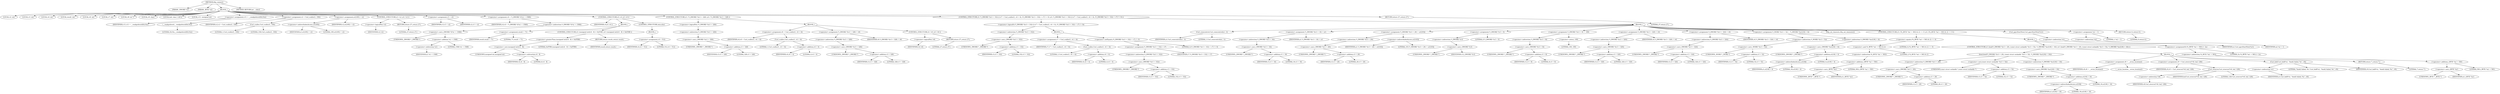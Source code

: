 digraph tftp_connect {  
"1000111" [label = "(METHOD,tftp_connect)" ]
"1000112" [label = "(PARAM,_DWORD *a1)" ]
"1000113" [label = "(PARAM,_BYTE *a2)" ]
"1000114" [label = "(BLOCK,,)" ]
"1000115" [label = "(LOCAL,v2: int)" ]
"1000116" [label = "(LOCAL,v3: int)" ]
"1000117" [label = "(LOCAL,v4: int)" ]
"1000118" [label = "(LOCAL,result: int)" ]
"1000119" [label = "(LOCAL,v6: int)" ]
"1000120" [label = "(LOCAL,v7: int)" ]
"1000121" [label = "(LOCAL,v8: int *)" ]
"1000122" [label = "(LOCAL,v9: char)" ]
"1000123" [label = "(LOCAL,buf: char [ 128 ])" ]
"1000124" [label = "(LOCAL,v11: unsigned int)" ]
"1000125" [label = "(<operator>.assignment,v11 = __readgsdword(0x14u))" ]
"1000126" [label = "(IDENTIFIER,v11,v11 = __readgsdword(0x14u))" ]
"1000127" [label = "(__readgsdword,__readgsdword(0x14u))" ]
"1000128" [label = "(LITERAL,0x14u,__readgsdword(0x14u))" ]
"1000129" [label = "(<operator>.assignment,v2 = Curl_ccalloc(1, 336))" ]
"1000130" [label = "(IDENTIFIER,v2,v2 = Curl_ccalloc(1, 336))" ]
"1000131" [label = "(Curl_ccalloc,Curl_ccalloc(1, 336))" ]
"1000132" [label = "(LITERAL,1,Curl_ccalloc(1, 336))" ]
"1000133" [label = "(LITERAL,336,Curl_ccalloc(1, 336))" ]
"1000134" [label = "(<operator>.assignment,a1[185] = v2)" ]
"1000135" [label = "(<operator>.indirectIndexAccess,a1[185])" ]
"1000136" [label = "(IDENTIFIER,a1,a1[185] = v2)" ]
"1000137" [label = "(LITERAL,185,a1[185] = v2)" ]
"1000138" [label = "(IDENTIFIER,v2,a1[185] = v2)" ]
"1000139" [label = "(CONTROL_STRUCTURE,if ( !v2 ),if ( !v2 ))" ]
"1000140" [label = "(<operator>.logicalNot,!v2)" ]
"1000141" [label = "(IDENTIFIER,v2,!v2)" ]
"1000142" [label = "(RETURN,return 27;,return 27;)" ]
"1000143" [label = "(LITERAL,27,return 27;)" ]
"1000144" [label = "(<operator>.assignment,v3 = v2)" ]
"1000145" [label = "(IDENTIFIER,v3,v3 = v2)" ]
"1000146" [label = "(IDENTIFIER,v2,v3 = v2)" ]
"1000147" [label = "(<operator>.assignment,v4 = *(_DWORD *)(*a1 + 1568))" ]
"1000148" [label = "(IDENTIFIER,v4,v4 = *(_DWORD *)(*a1 + 1568))" ]
"1000149" [label = "(<operator>.indirection,*(_DWORD *)(*a1 + 1568))" ]
"1000150" [label = "(<operator>.cast,(_DWORD *)(*a1 + 1568))" ]
"1000151" [label = "(UNKNOWN,_DWORD *,_DWORD *)" ]
"1000152" [label = "(<operator>.addition,*a1 + 1568)" ]
"1000153" [label = "(<operator>.indirection,*a1)" ]
"1000154" [label = "(IDENTIFIER,a1,*a1 + 1568)" ]
"1000155" [label = "(LITERAL,1568,*a1 + 1568)" ]
"1000156" [label = "(CONTROL_STRUCTURE,if ( v4 ),if ( v4 ))" ]
"1000157" [label = "(IDENTIFIER,v4,if ( v4 ))" ]
"1000158" [label = "(BLOCK,,)" ]
"1000159" [label = "(<operator>.assignment,result = 71)" ]
"1000160" [label = "(IDENTIFIER,result,result = 71)" ]
"1000161" [label = "(LITERAL,71,result = 71)" ]
"1000162" [label = "(CONTROL_STRUCTURE,if ( (unsigned int)(v4 - 8) > 0xFFB0 ),if ( (unsigned int)(v4 - 8) > 0xFFB0 ))" ]
"1000163" [label = "(<operator>.greaterThan,(unsigned int)(v4 - 8) > 0xFFB0)" ]
"1000164" [label = "(<operator>.cast,(unsigned int)(v4 - 8))" ]
"1000165" [label = "(UNKNOWN,unsigned int,unsigned int)" ]
"1000166" [label = "(<operator>.subtraction,v4 - 8)" ]
"1000167" [label = "(IDENTIFIER,v4,v4 - 8)" ]
"1000168" [label = "(LITERAL,8,v4 - 8)" ]
"1000169" [label = "(LITERAL,0xFFB0,(unsigned int)(v4 - 8) > 0xFFB0)" ]
"1000170" [label = "(RETURN,return result;,return result;)" ]
"1000171" [label = "(IDENTIFIER,result,return result;)" ]
"1000172" [label = "(CONTROL_STRUCTURE,else,else)" ]
"1000173" [label = "(BLOCK,,)" ]
"1000174" [label = "(<operator>.assignment,v4 = 512)" ]
"1000175" [label = "(IDENTIFIER,v4,v4 = 512)" ]
"1000176" [label = "(LITERAL,512,v4 = 512)" ]
"1000177" [label = "(CONTROL_STRUCTURE,if ( !*(_DWORD *)(v3 + 328) ),if ( !*(_DWORD *)(v3 + 328) ))" ]
"1000178" [label = "(<operator>.logicalNot,!*(_DWORD *)(v3 + 328))" ]
"1000179" [label = "(<operator>.indirection,*(_DWORD *)(v3 + 328))" ]
"1000180" [label = "(<operator>.cast,(_DWORD *)(v3 + 328))" ]
"1000181" [label = "(UNKNOWN,_DWORD *,_DWORD *)" ]
"1000182" [label = "(<operator>.addition,v3 + 328)" ]
"1000183" [label = "(IDENTIFIER,v3,v3 + 328)" ]
"1000184" [label = "(LITERAL,328,v3 + 328)" ]
"1000185" [label = "(BLOCK,,)" ]
"1000186" [label = "(<operator>.assignment,v6 = Curl_ccalloc(1, v4 + 4))" ]
"1000187" [label = "(IDENTIFIER,v6,v6 = Curl_ccalloc(1, v4 + 4))" ]
"1000188" [label = "(Curl_ccalloc,Curl_ccalloc(1, v4 + 4))" ]
"1000189" [label = "(LITERAL,1,Curl_ccalloc(1, v4 + 4))" ]
"1000190" [label = "(<operator>.addition,v4 + 4)" ]
"1000191" [label = "(IDENTIFIER,v4,v4 + 4)" ]
"1000192" [label = "(LITERAL,4,v4 + 4)" ]
"1000193" [label = "(<operator>.assignment,*(_DWORD *)(v3 + 328) = v6)" ]
"1000194" [label = "(<operator>.indirection,*(_DWORD *)(v3 + 328))" ]
"1000195" [label = "(<operator>.cast,(_DWORD *)(v3 + 328))" ]
"1000196" [label = "(UNKNOWN,_DWORD *,_DWORD *)" ]
"1000197" [label = "(<operator>.addition,v3 + 328)" ]
"1000198" [label = "(IDENTIFIER,v3,v3 + 328)" ]
"1000199" [label = "(LITERAL,328,v3 + 328)" ]
"1000200" [label = "(IDENTIFIER,v6,*(_DWORD *)(v3 + 328) = v6)" ]
"1000201" [label = "(CONTROL_STRUCTURE,if ( !v6 ),if ( !v6 ))" ]
"1000202" [label = "(<operator>.logicalNot,!v6)" ]
"1000203" [label = "(IDENTIFIER,v6,!v6)" ]
"1000204" [label = "(RETURN,return 27;,return 27;)" ]
"1000205" [label = "(LITERAL,27,return 27;)" ]
"1000206" [label = "(CONTROL_STRUCTURE,if ( *(_DWORD *)(v3 + 332) || (v7 = Curl_ccalloc(1, v4 + 4), (*(_DWORD *)(v3 + 332) = v7) != 0) ),if ( *(_DWORD *)(v3 + 332) || (v7 = Curl_ccalloc(1, v4 + 4), (*(_DWORD *)(v3 + 332) = v7) != 0) ))" ]
"1000207" [label = "(<operator>.logicalOr,*(_DWORD *)(v3 + 332) || (v7 = Curl_ccalloc(1, v4 + 4), (*(_DWORD *)(v3 + 332) = v7) != 0))" ]
"1000208" [label = "(<operator>.indirection,*(_DWORD *)(v3 + 332))" ]
"1000209" [label = "(<operator>.cast,(_DWORD *)(v3 + 332))" ]
"1000210" [label = "(UNKNOWN,_DWORD *,_DWORD *)" ]
"1000211" [label = "(<operator>.addition,v3 + 332)" ]
"1000212" [label = "(IDENTIFIER,v3,v3 + 332)" ]
"1000213" [label = "(LITERAL,332,v3 + 332)" ]
"1000214" [label = "(BLOCK,,)" ]
"1000215" [label = "(<operator>.assignment,v7 = Curl_ccalloc(1, v4 + 4))" ]
"1000216" [label = "(IDENTIFIER,v7,v7 = Curl_ccalloc(1, v4 + 4))" ]
"1000217" [label = "(Curl_ccalloc,Curl_ccalloc(1, v4 + 4))" ]
"1000218" [label = "(LITERAL,1,Curl_ccalloc(1, v4 + 4))" ]
"1000219" [label = "(<operator>.addition,v4 + 4)" ]
"1000220" [label = "(IDENTIFIER,v4,v4 + 4)" ]
"1000221" [label = "(LITERAL,4,v4 + 4)" ]
"1000222" [label = "(<operator>.notEquals,(*(_DWORD *)(v3 + 332) = v7) != 0)" ]
"1000223" [label = "(<operator>.assignment,*(_DWORD *)(v3 + 332) = v7)" ]
"1000224" [label = "(<operator>.indirection,*(_DWORD *)(v3 + 332))" ]
"1000225" [label = "(<operator>.cast,(_DWORD *)(v3 + 332))" ]
"1000226" [label = "(UNKNOWN,_DWORD *,_DWORD *)" ]
"1000227" [label = "(<operator>.addition,v3 + 332)" ]
"1000228" [label = "(IDENTIFIER,v3,v3 + 332)" ]
"1000229" [label = "(LITERAL,332,v3 + 332)" ]
"1000230" [label = "(IDENTIFIER,v7,*(_DWORD *)(v3 + 332) = v7)" ]
"1000231" [label = "(LITERAL,0,(*(_DWORD *)(v3 + 332) = v7) != 0)" ]
"1000232" [label = "(BLOCK,,)" ]
"1000233" [label = "(Curl_conncontrol,Curl_conncontrol(a1, 1))" ]
"1000234" [label = "(IDENTIFIER,a1,Curl_conncontrol(a1, 1))" ]
"1000235" [label = "(LITERAL,1,Curl_conncontrol(a1, 1))" ]
"1000236" [label = "(<operator>.assignment,*(_DWORD *)(v3 + 16) = a1)" ]
"1000237" [label = "(<operator>.indirection,*(_DWORD *)(v3 + 16))" ]
"1000238" [label = "(<operator>.cast,(_DWORD *)(v3 + 16))" ]
"1000239" [label = "(UNKNOWN,_DWORD *,_DWORD *)" ]
"1000240" [label = "(<operator>.addition,v3 + 16)" ]
"1000241" [label = "(IDENTIFIER,v3,v3 + 16)" ]
"1000242" [label = "(LITERAL,16,v3 + 16)" ]
"1000243" [label = "(IDENTIFIER,a1,*(_DWORD *)(v3 + 16) = a1)" ]
"1000244" [label = "(<operator>.assignment,*(_DWORD *)(v3 + 20) = a1[103])" ]
"1000245" [label = "(<operator>.indirection,*(_DWORD *)(v3 + 20))" ]
"1000246" [label = "(<operator>.cast,(_DWORD *)(v3 + 20))" ]
"1000247" [label = "(UNKNOWN,_DWORD *,_DWORD *)" ]
"1000248" [label = "(<operator>.addition,v3 + 20)" ]
"1000249" [label = "(IDENTIFIER,v3,v3 + 20)" ]
"1000250" [label = "(LITERAL,20,v3 + 20)" ]
"1000251" [label = "(<operator>.indirectIndexAccess,a1[103])" ]
"1000252" [label = "(IDENTIFIER,a1,*(_DWORD *)(v3 + 20) = a1[103])" ]
"1000253" [label = "(LITERAL,103,*(_DWORD *)(v3 + 20) = a1[103])" ]
"1000254" [label = "(<operator>.assignment,*(_DWORD *)v3 = 0)" ]
"1000255" [label = "(<operator>.indirection,*(_DWORD *)v3)" ]
"1000256" [label = "(<operator>.cast,(_DWORD *)v3)" ]
"1000257" [label = "(UNKNOWN,_DWORD *,_DWORD *)" ]
"1000258" [label = "(IDENTIFIER,v3,(_DWORD *)v3)" ]
"1000259" [label = "(LITERAL,0,*(_DWORD *)v3 = 0)" ]
"1000260" [label = "(<operator>.assignment,*(_DWORD *)(v3 + 8) = -100)" ]
"1000261" [label = "(<operator>.indirection,*(_DWORD *)(v3 + 8))" ]
"1000262" [label = "(<operator>.cast,(_DWORD *)(v3 + 8))" ]
"1000263" [label = "(UNKNOWN,_DWORD *,_DWORD *)" ]
"1000264" [label = "(<operator>.addition,v3 + 8)" ]
"1000265" [label = "(IDENTIFIER,v3,v3 + 8)" ]
"1000266" [label = "(LITERAL,8,v3 + 8)" ]
"1000267" [label = "(<operator>.minus,-100)" ]
"1000268" [label = "(LITERAL,100,-100)" ]
"1000269" [label = "(<operator>.assignment,*(_DWORD *)(v3 + 320) = v4)" ]
"1000270" [label = "(<operator>.indirection,*(_DWORD *)(v3 + 320))" ]
"1000271" [label = "(<operator>.cast,(_DWORD *)(v3 + 320))" ]
"1000272" [label = "(UNKNOWN,_DWORD *,_DWORD *)" ]
"1000273" [label = "(<operator>.addition,v3 + 320)" ]
"1000274" [label = "(IDENTIFIER,v3,v3 + 320)" ]
"1000275" [label = "(LITERAL,320,v3 + 320)" ]
"1000276" [label = "(IDENTIFIER,v4,*(_DWORD *)(v3 + 320) = v4)" ]
"1000277" [label = "(<operator>.assignment,*(_DWORD *)(v3 + 324) = v4)" ]
"1000278" [label = "(<operator>.indirection,*(_DWORD *)(v3 + 324))" ]
"1000279" [label = "(<operator>.cast,(_DWORD *)(v3 + 324))" ]
"1000280" [label = "(UNKNOWN,_DWORD *,_DWORD *)" ]
"1000281" [label = "(<operator>.addition,v3 + 324)" ]
"1000282" [label = "(IDENTIFIER,v3,v3 + 324)" ]
"1000283" [label = "(LITERAL,324,v3 + 324)" ]
"1000284" [label = "(IDENTIFIER,v4,*(_DWORD *)(v3 + 324) = v4)" ]
"1000285" [label = "(<operator>.assignment,*(_WORD *)(v3 + 52) = *(_DWORD *)(a1[18] + 4))" ]
"1000286" [label = "(<operator>.indirection,*(_WORD *)(v3 + 52))" ]
"1000287" [label = "(<operator>.cast,(_WORD *)(v3 + 52))" ]
"1000288" [label = "(UNKNOWN,_WORD *,_WORD *)" ]
"1000289" [label = "(<operator>.addition,v3 + 52)" ]
"1000290" [label = "(IDENTIFIER,v3,v3 + 52)" ]
"1000291" [label = "(LITERAL,52,v3 + 52)" ]
"1000292" [label = "(<operator>.indirection,*(_DWORD *)(a1[18] + 4))" ]
"1000293" [label = "(<operator>.cast,(_DWORD *)(a1[18] + 4))" ]
"1000294" [label = "(UNKNOWN,_DWORD *,_DWORD *)" ]
"1000295" [label = "(<operator>.addition,a1[18] + 4)" ]
"1000296" [label = "(<operator>.indirectIndexAccess,a1[18])" ]
"1000297" [label = "(IDENTIFIER,a1,a1[18] + 4)" ]
"1000298" [label = "(LITERAL,18,a1[18] + 4)" ]
"1000299" [label = "(LITERAL,4,a1[18] + 4)" ]
"1000300" [label = "(tftp_set_timeouts,tftp_set_timeouts())" ]
"1000301" [label = "(CONTROL_STRUCTURE,if ( (*((_BYTE *)a1 + 583) & 2) == 0 ),if ( (*((_BYTE *)a1 + 583) & 2) == 0 ))" ]
"1000302" [label = "(<operator>.equals,(*((_BYTE *)a1 + 583) & 2) == 0)" ]
"1000303" [label = "(<operator>.and,*((_BYTE *)a1 + 583) & 2)" ]
"1000304" [label = "(<operator>.indirection,*((_BYTE *)a1 + 583))" ]
"1000305" [label = "(<operator>.addition,(_BYTE *)a1 + 583)" ]
"1000306" [label = "(<operator>.cast,(_BYTE *)a1)" ]
"1000307" [label = "(UNKNOWN,_BYTE *,_BYTE *)" ]
"1000308" [label = "(IDENTIFIER,a1,(_BYTE *)a1)" ]
"1000309" [label = "(LITERAL,583,(_BYTE *)a1 + 583)" ]
"1000310" [label = "(LITERAL,2,*((_BYTE *)a1 + 583) & 2)" ]
"1000311" [label = "(LITERAL,0,(*((_BYTE *)a1 + 583) & 2) == 0)" ]
"1000312" [label = "(BLOCK,,)" ]
"1000313" [label = "(CONTROL_STRUCTURE,if ( bind(*(_DWORD *)(v3 + 20), (const struct sockaddr *)(v3 + 52), *(_DWORD *)(a1[18] + 16)) ),if ( bind(*(_DWORD *)(v3 + 20), (const struct sockaddr *)(v3 + 52), *(_DWORD *)(a1[18] + 16)) ))" ]
"1000314" [label = "(bind,bind(*(_DWORD *)(v3 + 20), (const struct sockaddr *)(v3 + 52), *(_DWORD *)(a1[18] + 16)))" ]
"1000315" [label = "(<operator>.indirection,*(_DWORD *)(v3 + 20))" ]
"1000316" [label = "(<operator>.cast,(_DWORD *)(v3 + 20))" ]
"1000317" [label = "(UNKNOWN,_DWORD *,_DWORD *)" ]
"1000318" [label = "(<operator>.addition,v3 + 20)" ]
"1000319" [label = "(IDENTIFIER,v3,v3 + 20)" ]
"1000320" [label = "(LITERAL,20,v3 + 20)" ]
"1000321" [label = "(<operator>.cast,(const struct sockaddr *)(v3 + 52))" ]
"1000322" [label = "(UNKNOWN,const struct sockaddr *,const struct sockaddr *)" ]
"1000323" [label = "(<operator>.addition,v3 + 52)" ]
"1000324" [label = "(IDENTIFIER,v3,v3 + 52)" ]
"1000325" [label = "(LITERAL,52,v3 + 52)" ]
"1000326" [label = "(<operator>.indirection,*(_DWORD *)(a1[18] + 16))" ]
"1000327" [label = "(<operator>.cast,(_DWORD *)(a1[18] + 16))" ]
"1000328" [label = "(UNKNOWN,_DWORD *,_DWORD *)" ]
"1000329" [label = "(<operator>.addition,a1[18] + 16)" ]
"1000330" [label = "(<operator>.indirectIndexAccess,a1[18])" ]
"1000331" [label = "(IDENTIFIER,a1,a1[18] + 16)" ]
"1000332" [label = "(LITERAL,18,a1[18] + 16)" ]
"1000333" [label = "(LITERAL,16,a1[18] + 16)" ]
"1000334" [label = "(BLOCK,,)" ]
"1000335" [label = "(<operator>.assignment,v8 = __errno_location())" ]
"1000336" [label = "(IDENTIFIER,v8,v8 = __errno_location())" ]
"1000337" [label = "(__errno_location,__errno_location())" ]
"1000338" [label = "(<operator>.assignment,v9 = Curl_strerror(*v8, buf, 128))" ]
"1000339" [label = "(IDENTIFIER,v9,v9 = Curl_strerror(*v8, buf, 128))" ]
"1000340" [label = "(Curl_strerror,Curl_strerror(*v8, buf, 128))" ]
"1000341" [label = "(<operator>.indirection,*v8)" ]
"1000342" [label = "(IDENTIFIER,v8,Curl_strerror(*v8, buf, 128))" ]
"1000343" [label = "(IDENTIFIER,buf,Curl_strerror(*v8, buf, 128))" ]
"1000344" [label = "(LITERAL,128,Curl_strerror(*v8, buf, 128))" ]
"1000345" [label = "(Curl_failf,Curl_failf(*a1, \"bind() failed; %s\", v9))" ]
"1000346" [label = "(<operator>.indirection,*a1)" ]
"1000347" [label = "(IDENTIFIER,a1,Curl_failf(*a1, \"bind() failed; %s\", v9))" ]
"1000348" [label = "(LITERAL,\"bind() failed; %s\",Curl_failf(*a1, \"bind() failed; %s\", v9))" ]
"1000349" [label = "(IDENTIFIER,v9,Curl_failf(*a1, \"bind() failed; %s\", v9))" ]
"1000350" [label = "(RETURN,return 7;,return 7;)" ]
"1000351" [label = "(LITERAL,7,return 7;)" ]
"1000352" [label = "(<operators>.assignmentOr,*((_BYTE *)a1 + 583) |= 2u)" ]
"1000353" [label = "(<operator>.indirection,*((_BYTE *)a1 + 583))" ]
"1000354" [label = "(<operator>.addition,(_BYTE *)a1 + 583)" ]
"1000355" [label = "(<operator>.cast,(_BYTE *)a1)" ]
"1000356" [label = "(UNKNOWN,_BYTE *,_BYTE *)" ]
"1000357" [label = "(IDENTIFIER,a1,(_BYTE *)a1)" ]
"1000358" [label = "(LITERAL,583,(_BYTE *)a1 + 583)" ]
"1000359" [label = "(LITERAL,2u,*((_BYTE *)a1 + 583) |= 2u)" ]
"1000360" [label = "(Curl_pgrsStartNow,Curl_pgrsStartNow(*a1))" ]
"1000361" [label = "(<operator>.indirection,*a1)" ]
"1000362" [label = "(IDENTIFIER,a1,Curl_pgrsStartNow(*a1))" ]
"1000363" [label = "(<operator>.assignment,*a2 = 1)" ]
"1000364" [label = "(<operator>.indirection,*a2)" ]
"1000365" [label = "(IDENTIFIER,a2,*a2 = 1)" ]
"1000366" [label = "(LITERAL,1,*a2 = 1)" ]
"1000367" [label = "(RETURN,return 0;,return 0;)" ]
"1000368" [label = "(LITERAL,0,return 0;)" ]
"1000369" [label = "(RETURN,return 27;,return 27;)" ]
"1000370" [label = "(LITERAL,27,return 27;)" ]
"1000371" [label = "(METHOD_RETURN,int __cdecl)" ]
  "1000111" -> "1000112" 
  "1000111" -> "1000113" 
  "1000111" -> "1000114" 
  "1000111" -> "1000371" 
  "1000114" -> "1000115" 
  "1000114" -> "1000116" 
  "1000114" -> "1000117" 
  "1000114" -> "1000118" 
  "1000114" -> "1000119" 
  "1000114" -> "1000120" 
  "1000114" -> "1000121" 
  "1000114" -> "1000122" 
  "1000114" -> "1000123" 
  "1000114" -> "1000124" 
  "1000114" -> "1000125" 
  "1000114" -> "1000129" 
  "1000114" -> "1000134" 
  "1000114" -> "1000139" 
  "1000114" -> "1000144" 
  "1000114" -> "1000147" 
  "1000114" -> "1000156" 
  "1000114" -> "1000177" 
  "1000114" -> "1000206" 
  "1000114" -> "1000369" 
  "1000125" -> "1000126" 
  "1000125" -> "1000127" 
  "1000127" -> "1000128" 
  "1000129" -> "1000130" 
  "1000129" -> "1000131" 
  "1000131" -> "1000132" 
  "1000131" -> "1000133" 
  "1000134" -> "1000135" 
  "1000134" -> "1000138" 
  "1000135" -> "1000136" 
  "1000135" -> "1000137" 
  "1000139" -> "1000140" 
  "1000139" -> "1000142" 
  "1000140" -> "1000141" 
  "1000142" -> "1000143" 
  "1000144" -> "1000145" 
  "1000144" -> "1000146" 
  "1000147" -> "1000148" 
  "1000147" -> "1000149" 
  "1000149" -> "1000150" 
  "1000150" -> "1000151" 
  "1000150" -> "1000152" 
  "1000152" -> "1000153" 
  "1000152" -> "1000155" 
  "1000153" -> "1000154" 
  "1000156" -> "1000157" 
  "1000156" -> "1000158" 
  "1000156" -> "1000172" 
  "1000158" -> "1000159" 
  "1000158" -> "1000162" 
  "1000159" -> "1000160" 
  "1000159" -> "1000161" 
  "1000162" -> "1000163" 
  "1000162" -> "1000170" 
  "1000163" -> "1000164" 
  "1000163" -> "1000169" 
  "1000164" -> "1000165" 
  "1000164" -> "1000166" 
  "1000166" -> "1000167" 
  "1000166" -> "1000168" 
  "1000170" -> "1000171" 
  "1000172" -> "1000173" 
  "1000173" -> "1000174" 
  "1000174" -> "1000175" 
  "1000174" -> "1000176" 
  "1000177" -> "1000178" 
  "1000177" -> "1000185" 
  "1000178" -> "1000179" 
  "1000179" -> "1000180" 
  "1000180" -> "1000181" 
  "1000180" -> "1000182" 
  "1000182" -> "1000183" 
  "1000182" -> "1000184" 
  "1000185" -> "1000186" 
  "1000185" -> "1000193" 
  "1000185" -> "1000201" 
  "1000186" -> "1000187" 
  "1000186" -> "1000188" 
  "1000188" -> "1000189" 
  "1000188" -> "1000190" 
  "1000190" -> "1000191" 
  "1000190" -> "1000192" 
  "1000193" -> "1000194" 
  "1000193" -> "1000200" 
  "1000194" -> "1000195" 
  "1000195" -> "1000196" 
  "1000195" -> "1000197" 
  "1000197" -> "1000198" 
  "1000197" -> "1000199" 
  "1000201" -> "1000202" 
  "1000201" -> "1000204" 
  "1000202" -> "1000203" 
  "1000204" -> "1000205" 
  "1000206" -> "1000207" 
  "1000206" -> "1000232" 
  "1000207" -> "1000208" 
  "1000207" -> "1000214" 
  "1000208" -> "1000209" 
  "1000209" -> "1000210" 
  "1000209" -> "1000211" 
  "1000211" -> "1000212" 
  "1000211" -> "1000213" 
  "1000214" -> "1000215" 
  "1000214" -> "1000222" 
  "1000215" -> "1000216" 
  "1000215" -> "1000217" 
  "1000217" -> "1000218" 
  "1000217" -> "1000219" 
  "1000219" -> "1000220" 
  "1000219" -> "1000221" 
  "1000222" -> "1000223" 
  "1000222" -> "1000231" 
  "1000223" -> "1000224" 
  "1000223" -> "1000230" 
  "1000224" -> "1000225" 
  "1000225" -> "1000226" 
  "1000225" -> "1000227" 
  "1000227" -> "1000228" 
  "1000227" -> "1000229" 
  "1000232" -> "1000233" 
  "1000232" -> "1000236" 
  "1000232" -> "1000244" 
  "1000232" -> "1000254" 
  "1000232" -> "1000260" 
  "1000232" -> "1000269" 
  "1000232" -> "1000277" 
  "1000232" -> "1000285" 
  "1000232" -> "1000300" 
  "1000232" -> "1000301" 
  "1000232" -> "1000360" 
  "1000232" -> "1000363" 
  "1000232" -> "1000367" 
  "1000233" -> "1000234" 
  "1000233" -> "1000235" 
  "1000236" -> "1000237" 
  "1000236" -> "1000243" 
  "1000237" -> "1000238" 
  "1000238" -> "1000239" 
  "1000238" -> "1000240" 
  "1000240" -> "1000241" 
  "1000240" -> "1000242" 
  "1000244" -> "1000245" 
  "1000244" -> "1000251" 
  "1000245" -> "1000246" 
  "1000246" -> "1000247" 
  "1000246" -> "1000248" 
  "1000248" -> "1000249" 
  "1000248" -> "1000250" 
  "1000251" -> "1000252" 
  "1000251" -> "1000253" 
  "1000254" -> "1000255" 
  "1000254" -> "1000259" 
  "1000255" -> "1000256" 
  "1000256" -> "1000257" 
  "1000256" -> "1000258" 
  "1000260" -> "1000261" 
  "1000260" -> "1000267" 
  "1000261" -> "1000262" 
  "1000262" -> "1000263" 
  "1000262" -> "1000264" 
  "1000264" -> "1000265" 
  "1000264" -> "1000266" 
  "1000267" -> "1000268" 
  "1000269" -> "1000270" 
  "1000269" -> "1000276" 
  "1000270" -> "1000271" 
  "1000271" -> "1000272" 
  "1000271" -> "1000273" 
  "1000273" -> "1000274" 
  "1000273" -> "1000275" 
  "1000277" -> "1000278" 
  "1000277" -> "1000284" 
  "1000278" -> "1000279" 
  "1000279" -> "1000280" 
  "1000279" -> "1000281" 
  "1000281" -> "1000282" 
  "1000281" -> "1000283" 
  "1000285" -> "1000286" 
  "1000285" -> "1000292" 
  "1000286" -> "1000287" 
  "1000287" -> "1000288" 
  "1000287" -> "1000289" 
  "1000289" -> "1000290" 
  "1000289" -> "1000291" 
  "1000292" -> "1000293" 
  "1000293" -> "1000294" 
  "1000293" -> "1000295" 
  "1000295" -> "1000296" 
  "1000295" -> "1000299" 
  "1000296" -> "1000297" 
  "1000296" -> "1000298" 
  "1000301" -> "1000302" 
  "1000301" -> "1000312" 
  "1000302" -> "1000303" 
  "1000302" -> "1000311" 
  "1000303" -> "1000304" 
  "1000303" -> "1000310" 
  "1000304" -> "1000305" 
  "1000305" -> "1000306" 
  "1000305" -> "1000309" 
  "1000306" -> "1000307" 
  "1000306" -> "1000308" 
  "1000312" -> "1000313" 
  "1000312" -> "1000352" 
  "1000313" -> "1000314" 
  "1000313" -> "1000334" 
  "1000314" -> "1000315" 
  "1000314" -> "1000321" 
  "1000314" -> "1000326" 
  "1000315" -> "1000316" 
  "1000316" -> "1000317" 
  "1000316" -> "1000318" 
  "1000318" -> "1000319" 
  "1000318" -> "1000320" 
  "1000321" -> "1000322" 
  "1000321" -> "1000323" 
  "1000323" -> "1000324" 
  "1000323" -> "1000325" 
  "1000326" -> "1000327" 
  "1000327" -> "1000328" 
  "1000327" -> "1000329" 
  "1000329" -> "1000330" 
  "1000329" -> "1000333" 
  "1000330" -> "1000331" 
  "1000330" -> "1000332" 
  "1000334" -> "1000335" 
  "1000334" -> "1000338" 
  "1000334" -> "1000345" 
  "1000334" -> "1000350" 
  "1000335" -> "1000336" 
  "1000335" -> "1000337" 
  "1000338" -> "1000339" 
  "1000338" -> "1000340" 
  "1000340" -> "1000341" 
  "1000340" -> "1000343" 
  "1000340" -> "1000344" 
  "1000341" -> "1000342" 
  "1000345" -> "1000346" 
  "1000345" -> "1000348" 
  "1000345" -> "1000349" 
  "1000346" -> "1000347" 
  "1000350" -> "1000351" 
  "1000352" -> "1000353" 
  "1000352" -> "1000359" 
  "1000353" -> "1000354" 
  "1000354" -> "1000355" 
  "1000354" -> "1000358" 
  "1000355" -> "1000356" 
  "1000355" -> "1000357" 
  "1000360" -> "1000361" 
  "1000361" -> "1000362" 
  "1000363" -> "1000364" 
  "1000363" -> "1000366" 
  "1000364" -> "1000365" 
  "1000367" -> "1000368" 
  "1000369" -> "1000370" 
}
